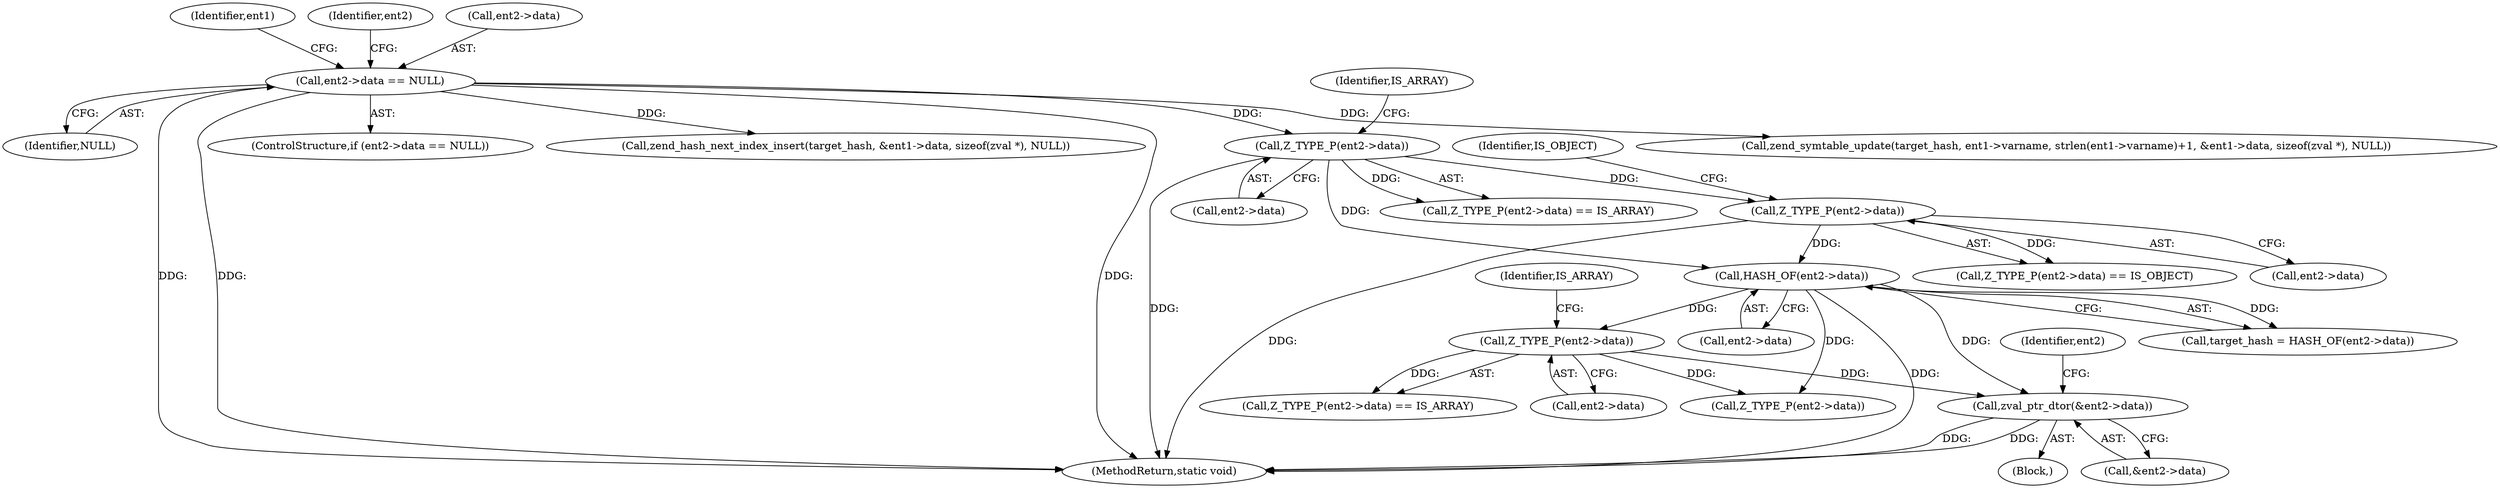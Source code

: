 digraph "1_php-src_6045de69c7dedcba3eadf7c4bba424b19c81d00d_0@del" {
"1000442" [label="(Call,zval_ptr_dtor(&ent2->data))"];
"1000376" [label="(Call,Z_TYPE_P(ent2->data))"];
"1000340" [label="(Call,HASH_OF(ent2->data))"];
"1000332" [label="(Call,Z_TYPE_P(ent2->data))"];
"1000326" [label="(Call,Z_TYPE_P(ent2->data))"];
"1000309" [label="(Call,ent2->data == NULL)"];
"1000377" [label="(Call,ent2->data)"];
"1000340" [label="(Call,HASH_OF(ent2->data))"];
"1000498" [label="(Call,zend_symtable_update(target_hash, ent1->varname, strlen(ent1->varname)+1, &ent1->data, sizeof(zval *), NULL))"];
"1000375" [label="(Call,Z_TYPE_P(ent2->data) == IS_ARRAY)"];
"1000336" [label="(Identifier,IS_OBJECT)"];
"1000460" [label="(Call,Z_TYPE_P(ent2->data))"];
"1000330" [label="(Identifier,IS_ARRAY)"];
"1000313" [label="(Identifier,NULL)"];
"1000443" [label="(Call,&ent2->data)"];
"1000341" [label="(Call,ent2->data)"];
"1000331" [label="(Call,Z_TYPE_P(ent2->data) == IS_OBJECT)"];
"1000442" [label="(Call,zval_ptr_dtor(&ent2->data))"];
"1000332" [label="(Call,Z_TYPE_P(ent2->data))"];
"1000309" [label="(Call,ent2->data == NULL)"];
"1000327" [label="(Call,ent2->data)"];
"1000318" [label="(Identifier,ent1)"];
"1000338" [label="(Call,target_hash = HASH_OF(ent2->data))"];
"1000580" [label="(MethodReturn,static void)"];
"1000449" [label="(Identifier,ent2)"];
"1000333" [label="(Call,ent2->data)"];
"1000328" [label="(Identifier,ent2)"];
"1000380" [label="(Identifier,IS_ARRAY)"];
"1000326" [label="(Call,Z_TYPE_P(ent2->data))"];
"1000376" [label="(Call,Z_TYPE_P(ent2->data))"];
"1000325" [label="(Call,Z_TYPE_P(ent2->data) == IS_ARRAY)"];
"1000308" [label="(ControlStructure,if (ent2->data == NULL))"];
"1000522" [label="(Call,zend_hash_next_index_insert(target_hash, &ent1->data, sizeof(zval *), NULL))"];
"1000310" [label="(Call,ent2->data)"];
"1000381" [label="(Block,)"];
"1000442" -> "1000381"  [label="AST: "];
"1000442" -> "1000443"  [label="CFG: "];
"1000443" -> "1000442"  [label="AST: "];
"1000449" -> "1000442"  [label="CFG: "];
"1000442" -> "1000580"  [label="DDG: "];
"1000442" -> "1000580"  [label="DDG: "];
"1000376" -> "1000442"  [label="DDG: "];
"1000340" -> "1000442"  [label="DDG: "];
"1000376" -> "1000375"  [label="AST: "];
"1000376" -> "1000377"  [label="CFG: "];
"1000377" -> "1000376"  [label="AST: "];
"1000380" -> "1000376"  [label="CFG: "];
"1000376" -> "1000375"  [label="DDG: "];
"1000340" -> "1000376"  [label="DDG: "];
"1000376" -> "1000460"  [label="DDG: "];
"1000340" -> "1000338"  [label="AST: "];
"1000340" -> "1000341"  [label="CFG: "];
"1000341" -> "1000340"  [label="AST: "];
"1000338" -> "1000340"  [label="CFG: "];
"1000340" -> "1000580"  [label="DDG: "];
"1000340" -> "1000338"  [label="DDG: "];
"1000332" -> "1000340"  [label="DDG: "];
"1000326" -> "1000340"  [label="DDG: "];
"1000340" -> "1000460"  [label="DDG: "];
"1000332" -> "1000331"  [label="AST: "];
"1000332" -> "1000333"  [label="CFG: "];
"1000333" -> "1000332"  [label="AST: "];
"1000336" -> "1000332"  [label="CFG: "];
"1000332" -> "1000580"  [label="DDG: "];
"1000332" -> "1000331"  [label="DDG: "];
"1000326" -> "1000332"  [label="DDG: "];
"1000326" -> "1000325"  [label="AST: "];
"1000326" -> "1000327"  [label="CFG: "];
"1000327" -> "1000326"  [label="AST: "];
"1000330" -> "1000326"  [label="CFG: "];
"1000326" -> "1000580"  [label="DDG: "];
"1000326" -> "1000325"  [label="DDG: "];
"1000309" -> "1000326"  [label="DDG: "];
"1000309" -> "1000308"  [label="AST: "];
"1000309" -> "1000313"  [label="CFG: "];
"1000310" -> "1000309"  [label="AST: "];
"1000313" -> "1000309"  [label="AST: "];
"1000318" -> "1000309"  [label="CFG: "];
"1000328" -> "1000309"  [label="CFG: "];
"1000309" -> "1000580"  [label="DDG: "];
"1000309" -> "1000580"  [label="DDG: "];
"1000309" -> "1000580"  [label="DDG: "];
"1000309" -> "1000498"  [label="DDG: "];
"1000309" -> "1000522"  [label="DDG: "];
}

